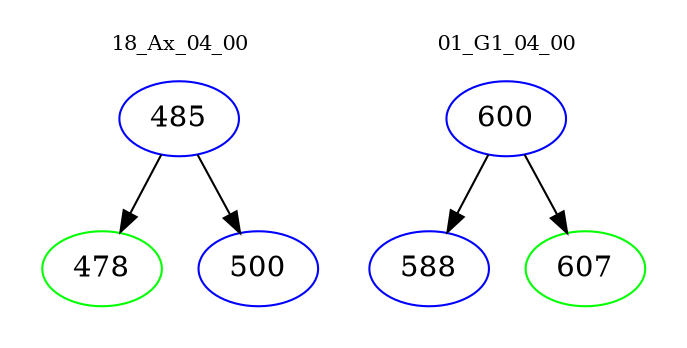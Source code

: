 digraph{
subgraph cluster_0 {
color = white
label = "18_Ax_04_00";
fontsize=10;
T0_485 [label="485", color="blue"]
T0_485 -> T0_478 [color="black"]
T0_478 [label="478", color="green"]
T0_485 -> T0_500 [color="black"]
T0_500 [label="500", color="blue"]
}
subgraph cluster_1 {
color = white
label = "01_G1_04_00";
fontsize=10;
T1_600 [label="600", color="blue"]
T1_600 -> T1_588 [color="black"]
T1_588 [label="588", color="blue"]
T1_600 -> T1_607 [color="black"]
T1_607 [label="607", color="green"]
}
}
